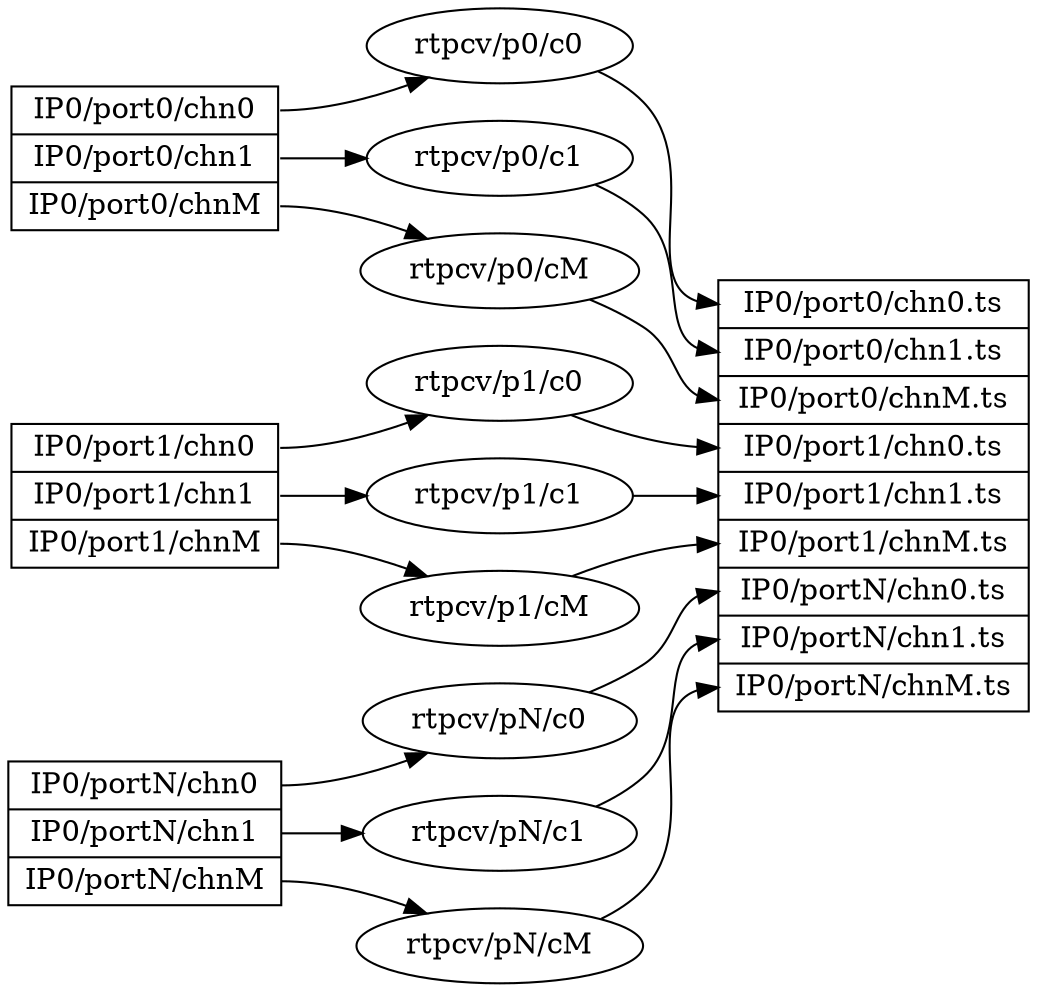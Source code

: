 digraph G {
  dpi = 75;
  rankdir = LR;

  ip0p0 [ shape =record rankdir = TB label = "<c0> IP0/port0/chn0|<c1> IP0/port0/chn1|<cM> IP0/port0/chnM" ];
  ip0p1 [ shape =record rankdir = TB label = "<c0> IP0/port1/chn0|<c1> IP0/port1/chn1|<cM> IP0/port1/chnM" ];
  ip0pN [ shape =record rankdir = TB label = "<c0> IP0/portN/chn0|<c1> IP0/portN/chn1|<cM> IP0/portN/chnM" ];

  ip0p0:c0 -> "rtpcv/p0/c0";
  ip0p0:c1 -> "rtpcv/p0/c1";
  ip0p0:cM -> "rtpcv/p0/cM";
  ip0p1:c0 -> "rtpcv/p1/c0";
  ip0p1:c1 -> "rtpcv/p1/c1";
  ip0p1:cM -> "rtpcv/p1/cM";
  ip0pN:c0 -> "rtpcv/pN/c0";
  ip0pN:c1 -> "rtpcv/pN/c1";
  ip0pN:cM -> "rtpcv/pN/cM";

  "rtpcv/p0/c0" -> DISK:ip0p0c0;
  "rtpcv/p0/c1" -> DISK:ip0p0c1;
  "rtpcv/p0/cM" -> DISK:ip0p0cM;
  "rtpcv/p1/c0" -> DISK:ip0p1c0;
  "rtpcv/p1/c1" -> DISK:ip0p1c1;
  "rtpcv/p1/cM" -> DISK:ip0p1cM;
  "rtpcv/pN/c0" -> DISK:ip0pNc0;
  "rtpcv/pN/c1" -> DISK:ip0pNc1;
  "rtpcv/pN/cM" -> DISK:ip0pNcM;
  
  DISK [ shape = record rankdir = TB label ="<ip0p0c0> IP0/port0/chn0.ts|<ip0p0c1> IP0/port0/chn1.ts|<ip0p0cM> IP0/port0/chnM.ts|<ip0p1c0> IP0/port1/chn0.ts|<ip0p1c1> IP0/port1/chn1.ts|<ip0p1cM> IP0/port1/chnM.ts|<ip0pNc0> IP0/portN/chn0.ts|<ip0pNc1> IP0/portN/chn1.ts|<ip0pNcM> IP0/portN/chnM.ts" ];
}
